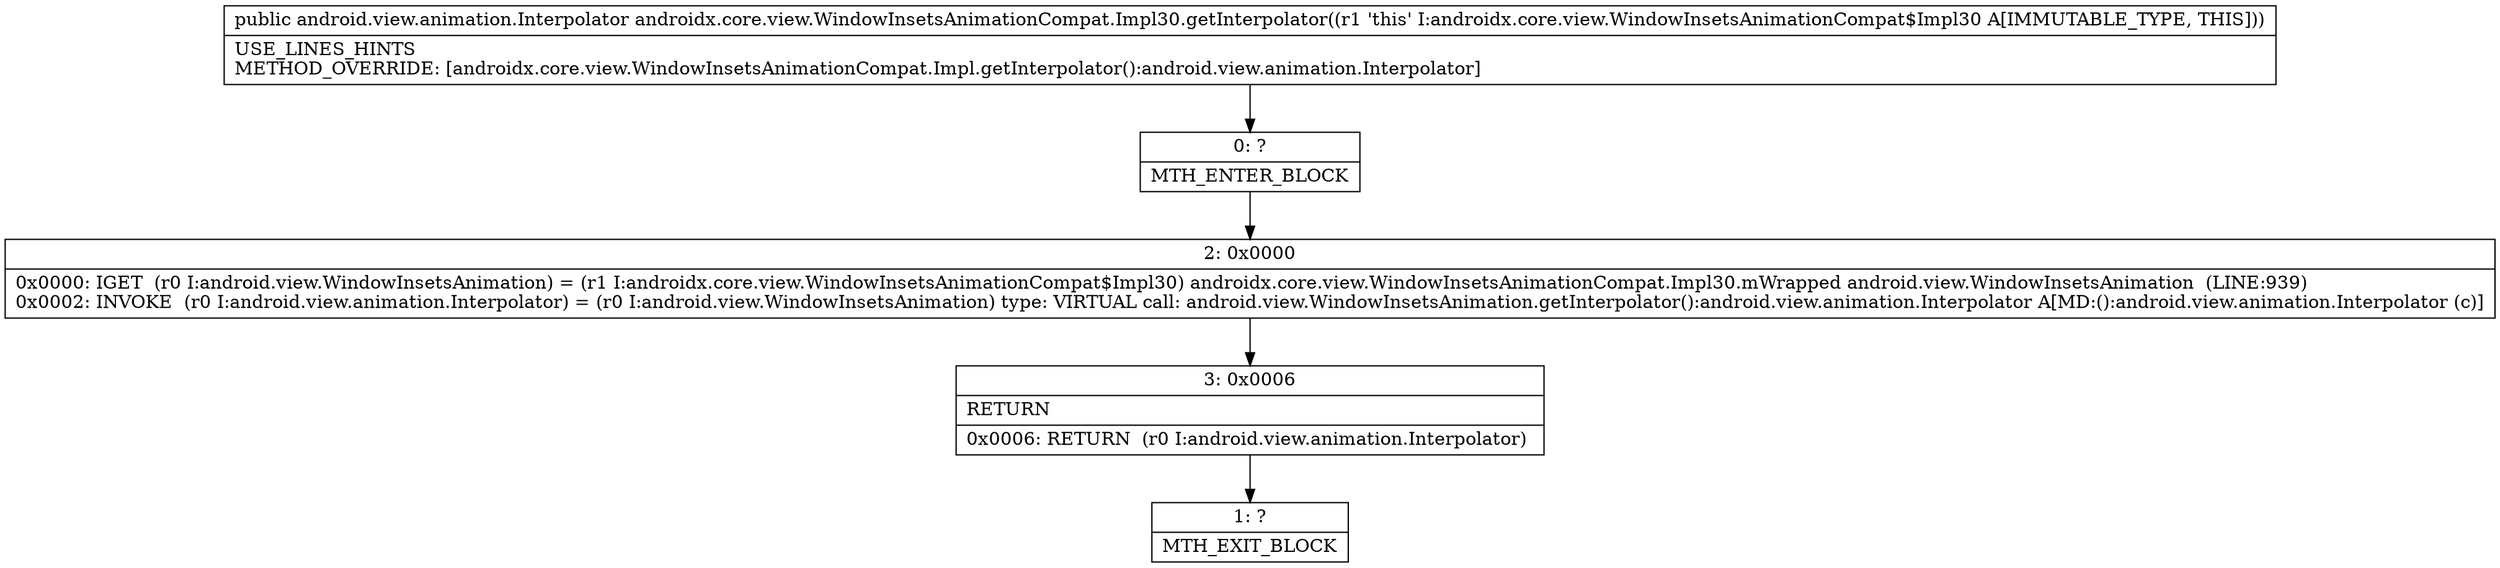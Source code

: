 digraph "CFG forandroidx.core.view.WindowInsetsAnimationCompat.Impl30.getInterpolator()Landroid\/view\/animation\/Interpolator;" {
Node_0 [shape=record,label="{0\:\ ?|MTH_ENTER_BLOCK\l}"];
Node_2 [shape=record,label="{2\:\ 0x0000|0x0000: IGET  (r0 I:android.view.WindowInsetsAnimation) = (r1 I:androidx.core.view.WindowInsetsAnimationCompat$Impl30) androidx.core.view.WindowInsetsAnimationCompat.Impl30.mWrapped android.view.WindowInsetsAnimation  (LINE:939)\l0x0002: INVOKE  (r0 I:android.view.animation.Interpolator) = (r0 I:android.view.WindowInsetsAnimation) type: VIRTUAL call: android.view.WindowInsetsAnimation.getInterpolator():android.view.animation.Interpolator A[MD:():android.view.animation.Interpolator (c)]\l}"];
Node_3 [shape=record,label="{3\:\ 0x0006|RETURN\l|0x0006: RETURN  (r0 I:android.view.animation.Interpolator) \l}"];
Node_1 [shape=record,label="{1\:\ ?|MTH_EXIT_BLOCK\l}"];
MethodNode[shape=record,label="{public android.view.animation.Interpolator androidx.core.view.WindowInsetsAnimationCompat.Impl30.getInterpolator((r1 'this' I:androidx.core.view.WindowInsetsAnimationCompat$Impl30 A[IMMUTABLE_TYPE, THIS]))  | USE_LINES_HINTS\lMETHOD_OVERRIDE: [androidx.core.view.WindowInsetsAnimationCompat.Impl.getInterpolator():android.view.animation.Interpolator]\l}"];
MethodNode -> Node_0;Node_0 -> Node_2;
Node_2 -> Node_3;
Node_3 -> Node_1;
}

